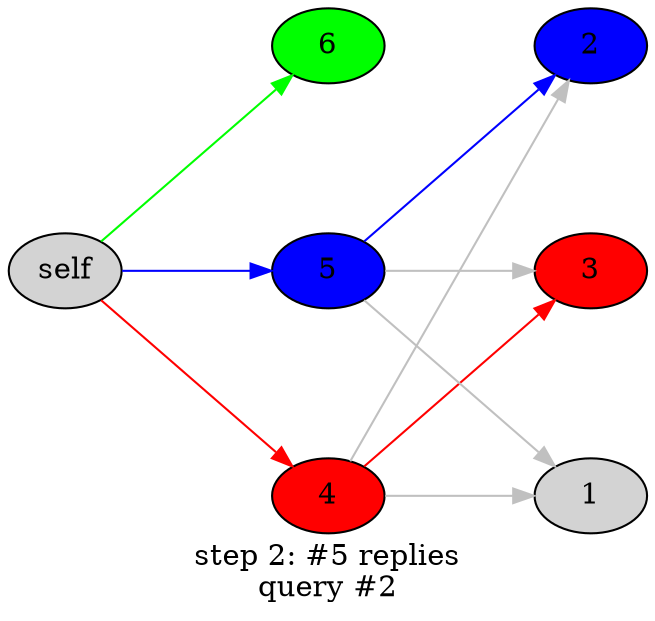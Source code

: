 digraph {
  label = "step 2: #5 replies\nquery #2";
  rankdir = LR;
  node [style=filled];
  edge [color=gray];
  nodesep = 1;
  ranksep = 1;
  subgraph hop1 {
      rank = same
      4, 5, 6
  }
  self -> 4 -> 3 [color=red];
  4, 3 [fillcolor=red];

  self -> 5 -> 2 [color=blue];
  5, 2 [fillcolor=blue];

  self -> 6 [color=green];
  6 [fillcolor=green];

  4 -> 1, 2
  5 -> 1, 3
  6 -> 4, 2, 3 [style=invis];
}

